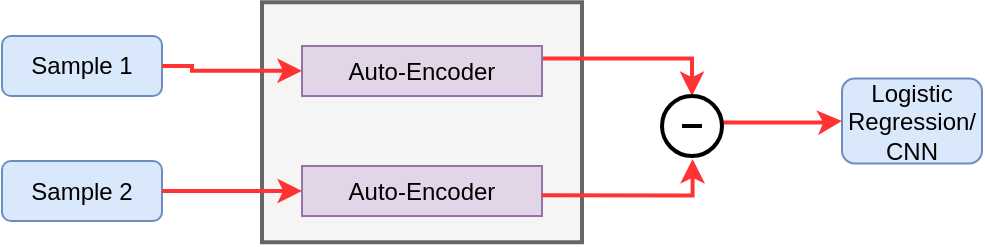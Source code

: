 <mxfile version="12.5.5" type="device"><diagram id="prtHgNgQTEPvFCAcTncT" name="Page-1"><mxGraphModel dx="447" dy="222" grid="1" gridSize="10" guides="1" tooltips="1" connect="1" arrows="1" fold="1" page="1" pageScale="1" pageWidth="827" pageHeight="1169" math="0" shadow="0"><root><mxCell id="0"/><mxCell id="1" parent="0"/><mxCell id="aMjiK_UYYlHosbot1EZY-1" value="Sample 1" style="rounded=1;whiteSpace=wrap;html=1;fillColor=#dae8fc;strokeColor=#6c8ebf;" vertex="1" parent="1"><mxGeometry x="180" y="25" width="80" height="30" as="geometry"/></mxCell><mxCell id="aMjiK_UYYlHosbot1EZY-2" value="Sample 2" style="rounded=1;whiteSpace=wrap;html=1;fillColor=#dae8fc;strokeColor=#6c8ebf;" vertex="1" parent="1"><mxGeometry x="180" y="87.5" width="80" height="30" as="geometry"/></mxCell><mxCell id="aMjiK_UYYlHosbot1EZY-4" value="" style="rounded=0;whiteSpace=wrap;html=1;fillColor=#f5f5f5;strokeColor=#666666;fontColor=#333333;strokeWidth=2;" vertex="1" parent="1"><mxGeometry x="310" y="8.13" width="160" height="120" as="geometry"/></mxCell><mxCell id="aMjiK_UYYlHosbot1EZY-6" value="Auto-Encoder" style="rounded=0;whiteSpace=wrap;html=1;fillColor=#e1d5e7;strokeColor=#9673a6;" vertex="1" parent="1"><mxGeometry x="330" y="90" width="120" height="25" as="geometry"/></mxCell><mxCell id="aMjiK_UYYlHosbot1EZY-14" style="edgeStyle=orthogonalEdgeStyle;rounded=0;orthogonalLoop=1;jettySize=auto;html=1;entryX=0.5;entryY=0;entryDx=0;entryDy=0;strokeColor=#FF3333;strokeWidth=2;" edge="1" parent="1" target="aMjiK_UYYlHosbot1EZY-22"><mxGeometry relative="1" as="geometry"><mxPoint x="450" y="36.286" as="sourcePoint"/><mxPoint x="525" y="51.143" as="targetPoint"/><Array as="points"><mxPoint x="525" y="36"/></Array></mxGeometry></mxCell><mxCell id="aMjiK_UYYlHosbot1EZY-7" value="Auto-Encoder" style="rounded=0;whiteSpace=wrap;html=1;fillColor=#e1d5e7;strokeColor=#9673a6;" vertex="1" parent="1"><mxGeometry x="330" y="30" width="120" height="25" as="geometry"/></mxCell><mxCell id="aMjiK_UYYlHosbot1EZY-8" style="edgeStyle=orthogonalEdgeStyle;rounded=0;orthogonalLoop=1;jettySize=auto;html=1;entryX=0;entryY=0.25;entryDx=0;entryDy=0;strokeColor=#FF3333;strokeWidth=2;exitX=1;exitY=0.5;exitDx=0;exitDy=0;" edge="1" parent="1" source="aMjiK_UYYlHosbot1EZY-1"><mxGeometry relative="1" as="geometry"><mxPoint x="220" y="42" as="sourcePoint"/><mxPoint x="329.905" y="42.429" as="targetPoint"/><Array as="points"><mxPoint x="275" y="42"/></Array></mxGeometry></mxCell><mxCell id="aMjiK_UYYlHosbot1EZY-9" style="edgeStyle=orthogonalEdgeStyle;rounded=0;orthogonalLoop=1;jettySize=auto;html=1;strokeColor=#FF3333;strokeWidth=2;" edge="1" parent="1" source="aMjiK_UYYlHosbot1EZY-2" target="aMjiK_UYYlHosbot1EZY-6"><mxGeometry relative="1" as="geometry"/></mxCell><mxCell id="aMjiK_UYYlHosbot1EZY-17" style="edgeStyle=orthogonalEdgeStyle;rounded=0;orthogonalLoop=1;jettySize=auto;html=1;entryX=0;entryY=0.5;entryDx=0;entryDy=0;strokeColor=#FF3333;strokeWidth=2;exitX=0.995;exitY=0.44;exitDx=0;exitDy=0;exitPerimeter=0;" edge="1" parent="1" source="aMjiK_UYYlHosbot1EZY-22" target="aMjiK_UYYlHosbot1EZY-16"><mxGeometry relative="1" as="geometry"><mxPoint x="546.245" y="68.69" as="sourcePoint"/><Array as="points"><mxPoint x="590" y="68"/></Array></mxGeometry></mxCell><mxCell id="aMjiK_UYYlHosbot1EZY-16" value="Logistic Regression/&lt;br&gt;CNN" style="rounded=1;whiteSpace=wrap;html=1;fillColor=#dae8fc;strokeColor=#6c8ebf;" vertex="1" parent="1"><mxGeometry x="600" y="46.25" width="70" height="42.5" as="geometry"/></mxCell><mxCell id="aMjiK_UYYlHosbot1EZY-15" style="edgeStyle=orthogonalEdgeStyle;rounded=0;orthogonalLoop=1;jettySize=auto;html=1;strokeColor=#FF3333;strokeWidth=2;entryX=0.606;entryY=1.045;entryDx=0;entryDy=0;entryPerimeter=0;exitX=0.999;exitY=0.587;exitDx=0;exitDy=0;exitPerimeter=0;" edge="1" parent="1" source="aMjiK_UYYlHosbot1EZY-6"><mxGeometry relative="1" as="geometry"><mxPoint x="447.0" y="102.556" as="sourcePoint"/><mxPoint x="525.278" y="86.444" as="targetPoint"/><Array as="points"><mxPoint x="525" y="105"/></Array></mxGeometry></mxCell><mxCell id="aMjiK_UYYlHosbot1EZY-22" value="" style="ellipse;whiteSpace=wrap;html=1;aspect=fixed;strokeWidth=2;" vertex="1" parent="1"><mxGeometry x="510" y="55" width="30" height="30" as="geometry"/></mxCell><mxCell id="aMjiK_UYYlHosbot1EZY-19" value="" style="line;strokeWidth=2;html=1;" vertex="1" parent="1"><mxGeometry x="520" y="65" width="10" height="10" as="geometry"/></mxCell></root></mxGraphModel></diagram></mxfile>